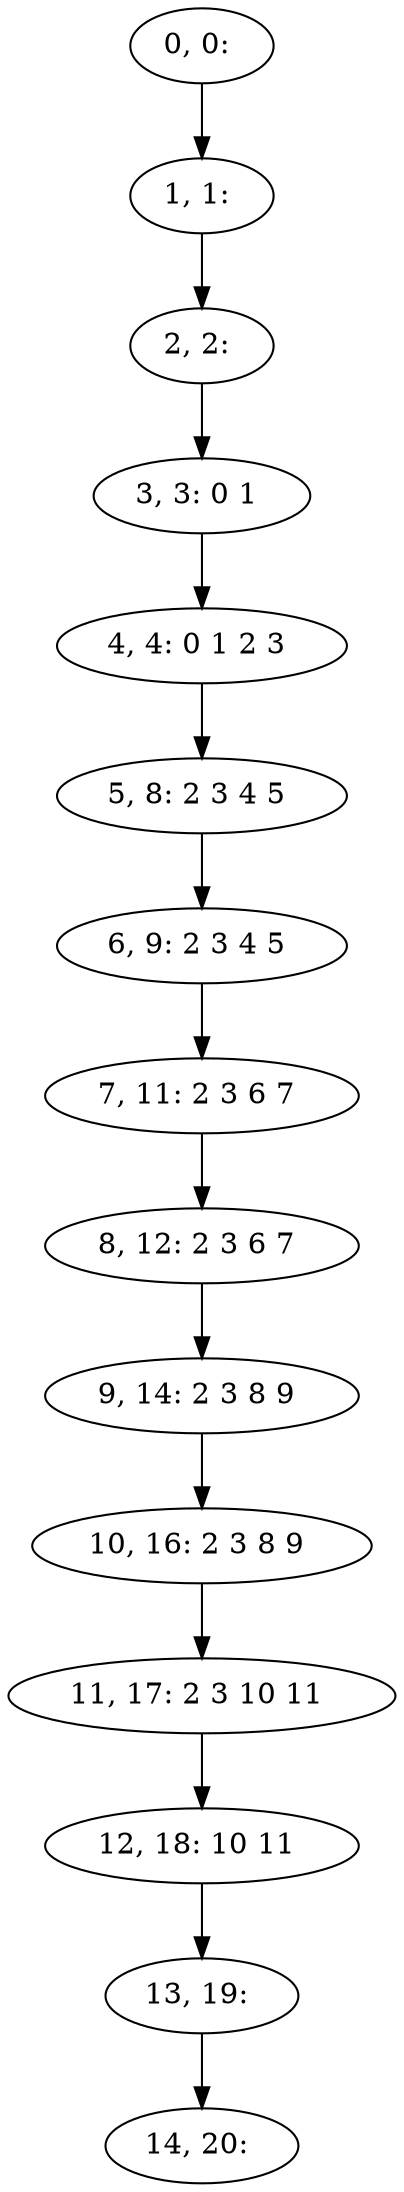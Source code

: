 digraph G {
0[label="0, 0: "];
1[label="1, 1: "];
2[label="2, 2: "];
3[label="3, 3: 0 1 "];
4[label="4, 4: 0 1 2 3 "];
5[label="5, 8: 2 3 4 5 "];
6[label="6, 9: 2 3 4 5 "];
7[label="7, 11: 2 3 6 7 "];
8[label="8, 12: 2 3 6 7 "];
9[label="9, 14: 2 3 8 9 "];
10[label="10, 16: 2 3 8 9 "];
11[label="11, 17: 2 3 10 11 "];
12[label="12, 18: 10 11 "];
13[label="13, 19: "];
14[label="14, 20: "];
0->1 ;
1->2 ;
2->3 ;
3->4 ;
4->5 ;
5->6 ;
6->7 ;
7->8 ;
8->9 ;
9->10 ;
10->11 ;
11->12 ;
12->13 ;
13->14 ;
}
